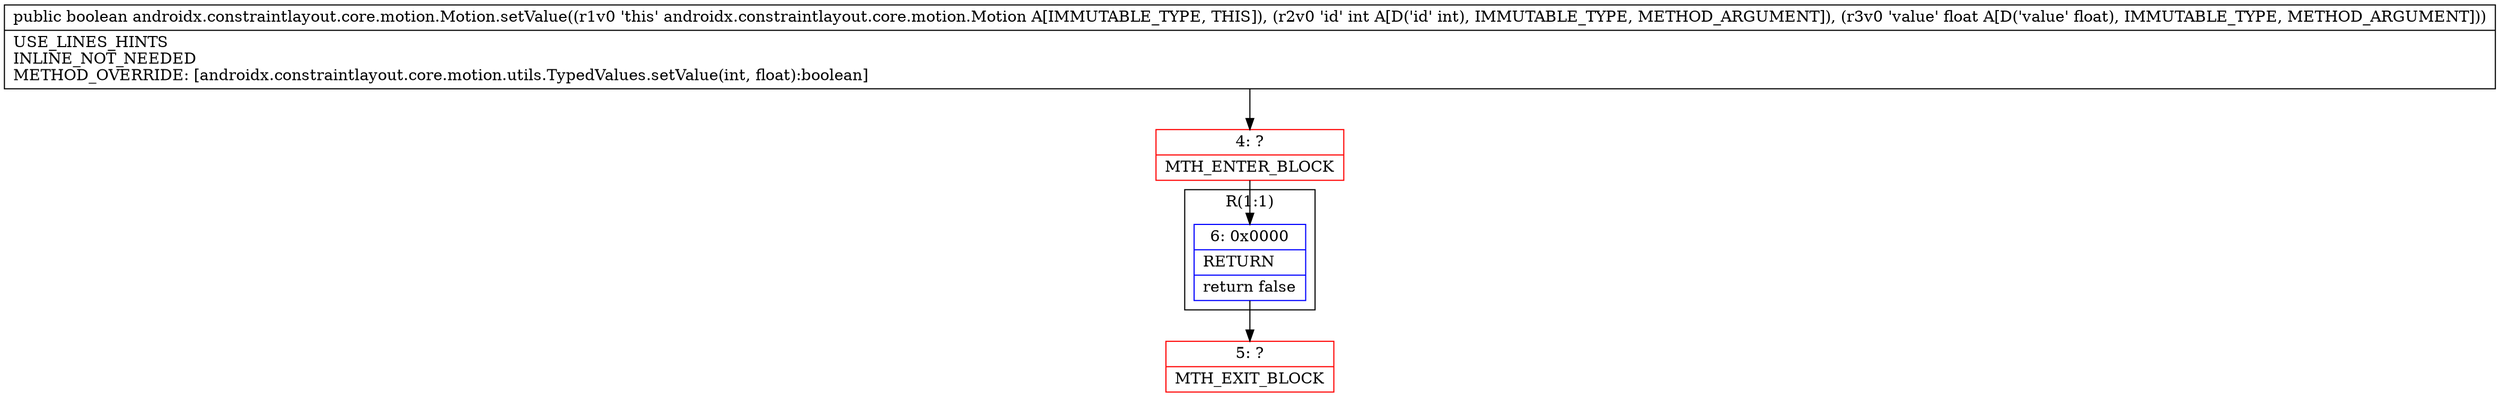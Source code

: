 digraph "CFG forandroidx.constraintlayout.core.motion.Motion.setValue(IF)Z" {
subgraph cluster_Region_319835593 {
label = "R(1:1)";
node [shape=record,color=blue];
Node_6 [shape=record,label="{6\:\ 0x0000|RETURN\l|return false\l}"];
}
Node_4 [shape=record,color=red,label="{4\:\ ?|MTH_ENTER_BLOCK\l}"];
Node_5 [shape=record,color=red,label="{5\:\ ?|MTH_EXIT_BLOCK\l}"];
MethodNode[shape=record,label="{public boolean androidx.constraintlayout.core.motion.Motion.setValue((r1v0 'this' androidx.constraintlayout.core.motion.Motion A[IMMUTABLE_TYPE, THIS]), (r2v0 'id' int A[D('id' int), IMMUTABLE_TYPE, METHOD_ARGUMENT]), (r3v0 'value' float A[D('value' float), IMMUTABLE_TYPE, METHOD_ARGUMENT]))  | USE_LINES_HINTS\lINLINE_NOT_NEEDED\lMETHOD_OVERRIDE: [androidx.constraintlayout.core.motion.utils.TypedValues.setValue(int, float):boolean]\l}"];
MethodNode -> Node_4;Node_6 -> Node_5;
Node_4 -> Node_6;
}


